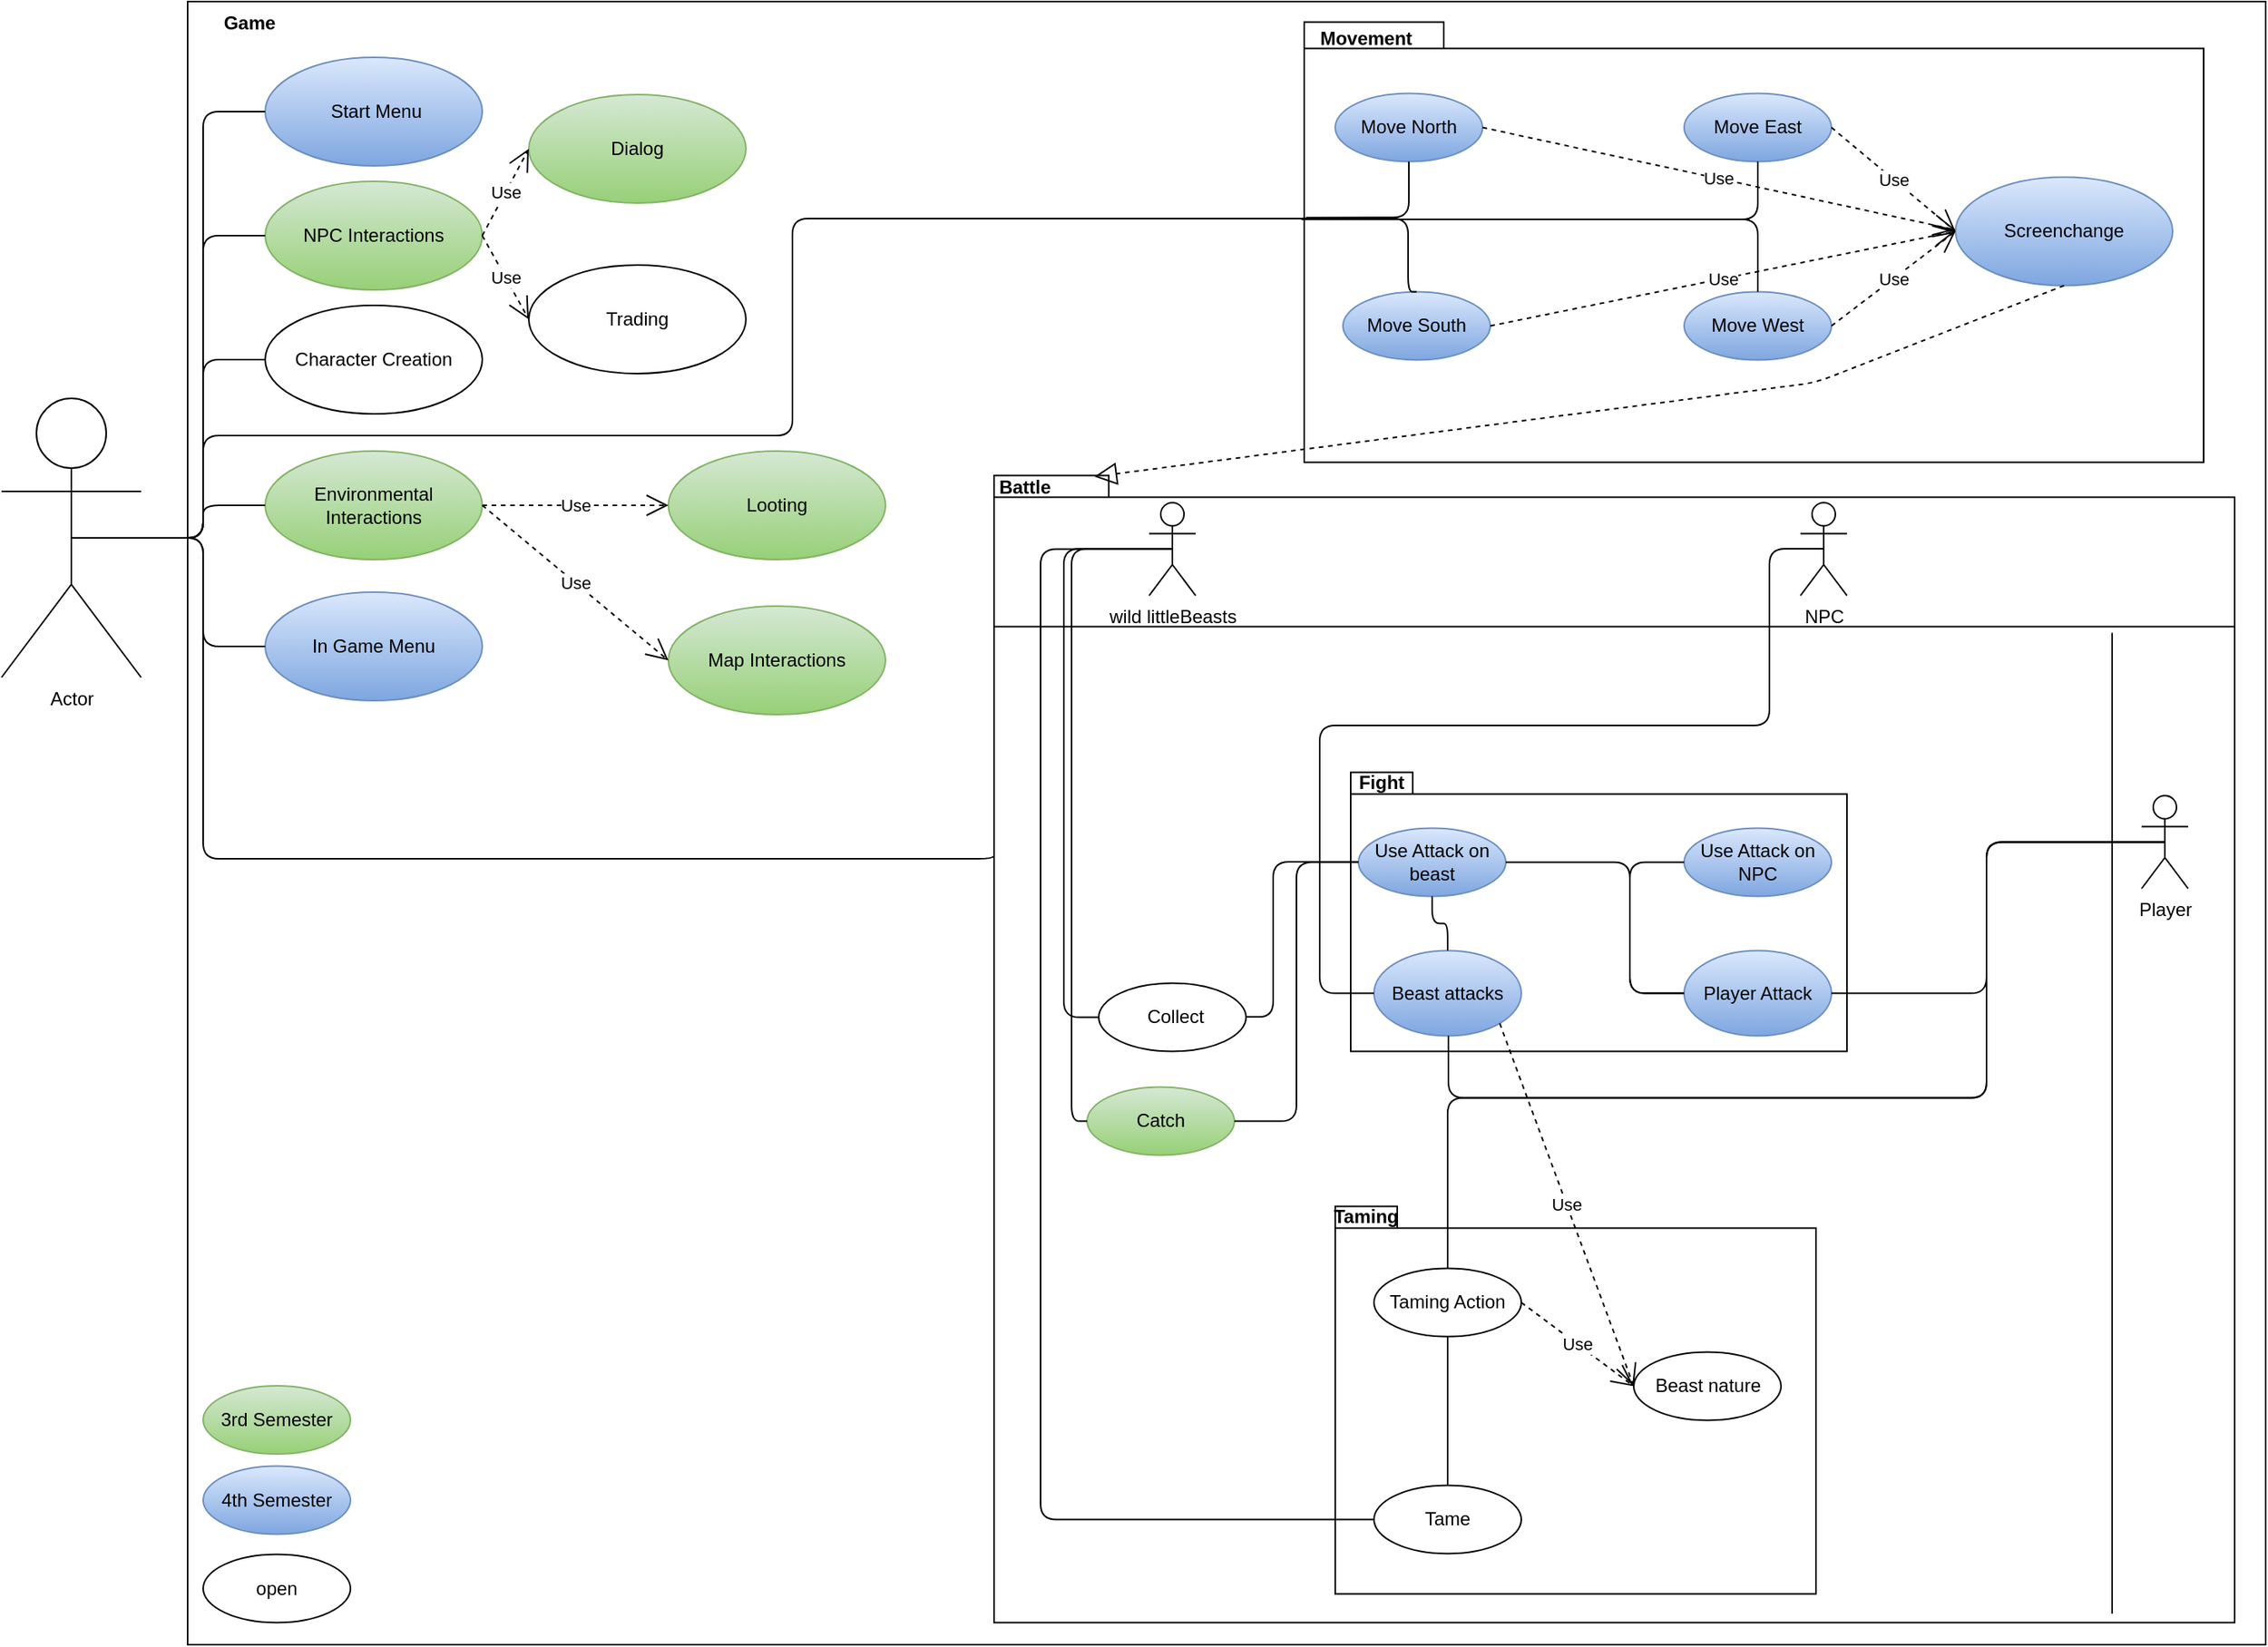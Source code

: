 <mxfile version="14.7.7" type="device"><diagram name="Page-1" id="e7e014a7-5840-1c2e-5031-d8a46d1fe8dd"><mxGraphModel dx="2370" dy="1270" grid="1" gridSize="10" guides="1" tooltips="1" connect="1" arrows="1" fold="1" page="1" pageScale="1" pageWidth="1169" pageHeight="826" background="#ffffff" math="0" shadow="0"><root><mxCell id="0"/><mxCell id="1" parent="0"/><mxCell id="sRtUOLRBgrClI-MuPztA-41" value="Actor" style="shape=umlActor;verticalLabelPosition=bottom;verticalAlign=top;html=1;outlineConnect=0;" parent="1" vertex="1"><mxGeometry x="10" y="266" width="90" height="180" as="geometry"/></mxCell><mxCell id="sRtUOLRBgrClI-MuPztA-45" value="" style="html=1;" parent="1" vertex="1"><mxGeometry x="130" y="10" width="1340" height="1060" as="geometry"/></mxCell><mxCell id="sRtUOLRBgrClI-MuPztA-47" value="Game" style="text;align=center;fontStyle=1;verticalAlign=middle;spacingLeft=3;spacingRight=3;strokeColor=none;rotatable=0;points=[[0,0.5],[1,0.5]];portConstraint=eastwest;" parent="1" vertex="1"><mxGeometry x="130" y="10" width="80" height="26" as="geometry"/></mxCell><mxCell id="sRtUOLRBgrClI-MuPztA-51" value="&lt;div&gt;&amp;nbsp;Start Menu&lt;/div&gt;" style="ellipse;whiteSpace=wrap;html=1;fillColor=#dae8fc;strokeColor=#6c8ebf;gradientColor=#7ea6e0;" parent="1" vertex="1"><mxGeometry x="180" y="46" width="140" height="70" as="geometry"/></mxCell><mxCell id="sRtUOLRBgrClI-MuPztA-56" value="" style="endArrow=none;html=1;edgeStyle=orthogonalEdgeStyle;entryX=0;entryY=0.5;entryDx=0;entryDy=0;" parent="1" source="sRtUOLRBgrClI-MuPztA-41" target="sRtUOLRBgrClI-MuPztA-51" edge="1"><mxGeometry relative="1" as="geometry"><mxPoint x="-70" y="556" as="sourcePoint"/><mxPoint x="90" y="556" as="targetPoint"/></mxGeometry></mxCell><mxCell id="sRtUOLRBgrClI-MuPztA-64" value="NPC Interactions" style="ellipse;whiteSpace=wrap;html=1;fillColor=#d5e8d4;strokeColor=#82b366;gradientColor=#97d077;" parent="1" vertex="1"><mxGeometry x="180" y="126" width="140" height="70" as="geometry"/></mxCell><mxCell id="sRtUOLRBgrClI-MuPztA-65" value="" style="endArrow=none;html=1;edgeStyle=orthogonalEdgeStyle;exitX=0.5;exitY=0.5;exitDx=0;exitDy=0;exitPerimeter=0;entryX=0;entryY=0.5;entryDx=0;entryDy=0;" parent="1" source="sRtUOLRBgrClI-MuPztA-41" target="sRtUOLRBgrClI-MuPztA-64" edge="1"><mxGeometry relative="1" as="geometry"><mxPoint x="320" y="346" as="sourcePoint"/><mxPoint x="480" y="346" as="targetPoint"/><Array as="points"><mxPoint x="140" y="356"/><mxPoint x="140" y="161"/></Array></mxGeometry></mxCell><mxCell id="sRtUOLRBgrClI-MuPztA-69" value="Dialog" style="ellipse;whiteSpace=wrap;html=1;fillColor=#d5e8d4;strokeColor=#82b366;gradientColor=#97D077;" parent="1" vertex="1"><mxGeometry x="350" y="70" width="140" height="70" as="geometry"/></mxCell><mxCell id="sRtUOLRBgrClI-MuPztA-70" value="Trading" style="ellipse;whiteSpace=wrap;html=1;" parent="1" vertex="1"><mxGeometry x="350" y="180" width="140" height="70" as="geometry"/></mxCell><mxCell id="sRtUOLRBgrClI-MuPztA-71" value="Use" style="endArrow=open;endSize=12;dashed=1;html=1;exitX=1;exitY=0.5;exitDx=0;exitDy=0;entryX=0;entryY=0.5;entryDx=0;entryDy=0;" parent="1" source="sRtUOLRBgrClI-MuPztA-64" target="sRtUOLRBgrClI-MuPztA-69" edge="1"><mxGeometry width="160" relative="1" as="geometry"><mxPoint x="320" y="346" as="sourcePoint"/><mxPoint x="480" y="346" as="targetPoint"/></mxGeometry></mxCell><mxCell id="sRtUOLRBgrClI-MuPztA-72" value="Use" style="endArrow=open;endSize=12;dashed=1;html=1;exitX=1;exitY=0.5;exitDx=0;exitDy=0;entryX=0;entryY=0.5;entryDx=0;entryDy=0;" parent="1" source="sRtUOLRBgrClI-MuPztA-64" target="sRtUOLRBgrClI-MuPztA-70" edge="1"><mxGeometry width="160" relative="1" as="geometry"><mxPoint x="450" y="376" as="sourcePoint"/><mxPoint x="610" y="376" as="targetPoint"/></mxGeometry></mxCell><mxCell id="oWxDJWbDWD7QERlQmMKp-1" value="Character Creation" style="ellipse;whiteSpace=wrap;html=1;strokeColor=#000000;" parent="1" vertex="1"><mxGeometry x="180" y="206" width="140" height="70" as="geometry"/></mxCell><mxCell id="oWxDJWbDWD7QERlQmMKp-2" value="" style="endArrow=none;html=1;edgeStyle=orthogonalEdgeStyle;exitX=0.5;exitY=0.5;exitDx=0;exitDy=0;exitPerimeter=0;entryX=0;entryY=0.5;entryDx=0;entryDy=0;" parent="1" source="sRtUOLRBgrClI-MuPztA-41" target="oWxDJWbDWD7QERlQmMKp-1" edge="1"><mxGeometry relative="1" as="geometry"><mxPoint x="270" y="376" as="sourcePoint"/><mxPoint x="430" y="376" as="targetPoint"/></mxGeometry></mxCell><mxCell id="oWxDJWbDWD7QERlQmMKp-5" value="Environmental Interactions" style="ellipse;whiteSpace=wrap;html=1;strokeColor=#82b366;fillColor=#d5e8d4;gradientColor=#97D077;" parent="1" vertex="1"><mxGeometry x="180" y="300" width="140" height="70" as="geometry"/></mxCell><mxCell id="oWxDJWbDWD7QERlQmMKp-6" value="" style="endArrow=none;html=1;edgeStyle=orthogonalEdgeStyle;exitX=0.5;exitY=0.5;exitDx=0;exitDy=0;exitPerimeter=0;entryX=0;entryY=0.5;entryDx=0;entryDy=0;" parent="1" source="sRtUOLRBgrClI-MuPztA-41" target="oWxDJWbDWD7QERlQmMKp-5" edge="1"><mxGeometry relative="1" as="geometry"><mxPoint x="270" y="376" as="sourcePoint"/><mxPoint x="430" y="376" as="targetPoint"/><Array as="points"><mxPoint x="140" y="356"/><mxPoint x="140" y="335"/></Array></mxGeometry></mxCell><mxCell id="PRcwsvbXWFzfLVm4nMtb-1" value="" style="shape=folder;fontStyle=1;spacingTop=10;tabWidth=40;tabHeight=14;tabPosition=left;html=1;" parent="1" vertex="1"><mxGeometry x="650" y="315.75" width="800" height="740" as="geometry"/></mxCell><mxCell id="PRcwsvbXWFzfLVm4nMtb-2" value="Battle" style="text;align=center;fontStyle=1;verticalAlign=middle;spacingLeft=3;spacingRight=3;strokeColor=none;rotatable=0;points=[[0,0.5],[1,0.5]];portConstraint=eastwest;" parent="1" vertex="1"><mxGeometry x="630" y="309.25" width="80" height="26" as="geometry"/></mxCell><mxCell id="PRcwsvbXWFzfLVm4nMtb-3" value="" style="line;strokeWidth=1;fillColor=none;align=left;verticalAlign=middle;spacingTop=-1;spacingLeft=3;spacingRight=3;rotatable=0;labelPosition=right;points=[];portConstraint=eastwest;" parent="1" vertex="1"><mxGeometry x="650" y="409.25" width="800" height="8" as="geometry"/></mxCell><mxCell id="PRcwsvbXWFzfLVm4nMtb-4" value="" style="line;strokeWidth=1;fillColor=none;align=left;verticalAlign=middle;spacingTop=-1;spacingLeft=3;spacingRight=3;rotatable=0;labelPosition=right;points=[];portConstraint=eastwest;direction=south;" parent="1" vertex="1"><mxGeometry x="1370" y="417.25" width="2" height="632.75" as="geometry"/></mxCell><mxCell id="PRcwsvbXWFzfLVm4nMtb-6" value="Player" style="shape=umlActor;verticalLabelPosition=bottom;verticalAlign=top;html=1;" parent="1" vertex="1"><mxGeometry x="1390" y="522.25" width="30" height="60" as="geometry"/></mxCell><mxCell id="PRcwsvbXWFzfLVm4nMtb-12" value="&lt;div&gt;NPC&lt;/div&gt;" style="shape=umlActor;verticalLabelPosition=bottom;verticalAlign=top;html=1;" parent="1" vertex="1"><mxGeometry x="1170" y="333.25" width="30" height="60" as="geometry"/></mxCell><mxCell id="PRcwsvbXWFzfLVm4nMtb-13" value="wild littleBeasts" style="shape=umlActor;verticalLabelPosition=bottom;verticalAlign=top;html=1;" parent="1" vertex="1"><mxGeometry x="750" y="333.25" width="30" height="60" as="geometry"/></mxCell><mxCell id="PRcwsvbXWFzfLVm4nMtb-19" value="" style="shape=folder;fontStyle=1;spacingTop=10;tabWidth=40;tabHeight=14;tabPosition=left;html=1;" parent="1" vertex="1"><mxGeometry x="880" y="507.25" width="320" height="180" as="geometry"/></mxCell><mxCell id="PRcwsvbXWFzfLVm4nMtb-20" value="Fight" style="text;align=center;fontStyle=1;verticalAlign=middle;spacingLeft=3;spacingRight=3;strokeColor=none;rotatable=0;points=[[0,0.5],[1,0.5]];portConstraint=eastwest;" parent="1" vertex="1"><mxGeometry x="860" y="500" width="80" height="26" as="geometry"/></mxCell><mxCell id="PRcwsvbXWFzfLVm4nMtb-21" value="Use Attack on beast" style="ellipse;whiteSpace=wrap;html=1;fillColor=#dae8fc;strokeColor=#6c8ebf;gradientColor=#7ea6e0;" parent="1" vertex="1"><mxGeometry x="885" y="543.25" width="95" height="44" as="geometry"/></mxCell><mxCell id="PRcwsvbXWFzfLVm4nMtb-22" value="Use Attack on NPC" style="ellipse;whiteSpace=wrap;html=1;fillColor=#dae8fc;strokeColor=#6c8ebf;gradientColor=#7ea6e0;" parent="1" vertex="1"><mxGeometry x="1095" y="543.25" width="95" height="44" as="geometry"/></mxCell><mxCell id="PRcwsvbXWFzfLVm4nMtb-23" value="Beast attacks" style="ellipse;whiteSpace=wrap;html=1;fillColor=#dae8fc;strokeColor=#6c8ebf;gradientColor=#7ea6e0;" parent="1" vertex="1"><mxGeometry x="895" y="622.25" width="95" height="55" as="geometry"/></mxCell><mxCell id="PRcwsvbXWFzfLVm4nMtb-24" value="Player Attack" style="ellipse;whiteSpace=wrap;html=1;fillColor=#dae8fc;strokeColor=#6c8ebf;gradientColor=#7ea6e0;" parent="1" vertex="1"><mxGeometry x="1095" y="622.25" width="95" height="55" as="geometry"/></mxCell><mxCell id="PRcwsvbXWFzfLVm4nMtb-28" value="Catch" style="ellipse;whiteSpace=wrap;html=1;fillColor=#d5e8d4;strokeColor=#82b366;gradientColor=#97d077;" parent="1" vertex="1"><mxGeometry x="710" y="710.25" width="95" height="44" as="geometry"/></mxCell><mxCell id="PRcwsvbXWFzfLVm4nMtb-29" value="" style="endArrow=none;html=1;edgeStyle=orthogonalEdgeStyle;entryX=1;entryY=0.5;entryDx=0;entryDy=0;exitX=0.5;exitY=0.5;exitDx=0;exitDy=0;exitPerimeter=0;" parent="1" source="PRcwsvbXWFzfLVm4nMtb-6" target="PRcwsvbXWFzfLVm4nMtb-24" edge="1"><mxGeometry relative="1" as="geometry"><mxPoint x="1010" y="547.25" as="sourcePoint"/><mxPoint x="1170" y="547.25" as="targetPoint"/></mxGeometry></mxCell><mxCell id="PRcwsvbXWFzfLVm4nMtb-32" value="" style="endArrow=none;html=1;edgeStyle=orthogonalEdgeStyle;entryX=0.5;entryY=0.5;entryDx=0;entryDy=0;entryPerimeter=0;" parent="1" target="PRcwsvbXWFzfLVm4nMtb-6" edge="1"><mxGeometry relative="1" as="geometry"><mxPoint x="943" y="677.25" as="sourcePoint"/><mxPoint x="1170" y="547.25" as="targetPoint"/><Array as="points"><mxPoint x="943" y="717.25"/><mxPoint x="1290" y="717.25"/><mxPoint x="1290" y="552.25"/></Array></mxGeometry></mxCell><mxCell id="PRcwsvbXWFzfLVm4nMtb-35" value="" style="endArrow=none;html=1;edgeStyle=orthogonalEdgeStyle;exitX=0.5;exitY=1;exitDx=0;exitDy=0;entryX=0.5;entryY=0;entryDx=0;entryDy=0;" parent="1" source="PRcwsvbXWFzfLVm4nMtb-21" target="PRcwsvbXWFzfLVm4nMtb-23" edge="1"><mxGeometry relative="1" as="geometry"><mxPoint x="1010" y="547.25" as="sourcePoint"/><mxPoint x="1170" y="547.25" as="targetPoint"/></mxGeometry></mxCell><mxCell id="PRcwsvbXWFzfLVm4nMtb-38" value="" style="endArrow=none;html=1;edgeStyle=orthogonalEdgeStyle;exitX=0;exitY=0.5;exitDx=0;exitDy=0;entryX=1;entryY=0.5;entryDx=0;entryDy=0;" parent="1" source="PRcwsvbXWFzfLVm4nMtb-24" target="PRcwsvbXWFzfLVm4nMtb-21" edge="1"><mxGeometry relative="1" as="geometry"><mxPoint x="1010" y="547.25" as="sourcePoint"/><mxPoint x="1170" y="547.25" as="targetPoint"/><Array as="points"><mxPoint x="1060" y="649.25"/><mxPoint x="1060" y="565.25"/></Array></mxGeometry></mxCell><mxCell id="PRcwsvbXWFzfLVm4nMtb-41" value="" style="endArrow=none;html=1;edgeStyle=orthogonalEdgeStyle;exitX=0;exitY=0.5;exitDx=0;exitDy=0;" parent="1" source="PRcwsvbXWFzfLVm4nMtb-23" edge="1"><mxGeometry relative="1" as="geometry"><mxPoint x="1010" y="547.25" as="sourcePoint"/><mxPoint x="1185" y="363" as="targetPoint"/><Array as="points"><mxPoint x="860" y="650"/><mxPoint x="860" y="477"/><mxPoint x="1150" y="477"/><mxPoint x="1150" y="363"/></Array></mxGeometry></mxCell><mxCell id="PRcwsvbXWFzfLVm4nMtb-47" value="" style="endArrow=none;html=1;edgeStyle=orthogonalEdgeStyle;exitX=0;exitY=0.5;exitDx=0;exitDy=0;entryX=0.5;entryY=0.5;entryDx=0;entryDy=0;entryPerimeter=0;" parent="1" source="PRcwsvbXWFzfLVm4nMtb-28" target="PRcwsvbXWFzfLVm4nMtb-13" edge="1"><mxGeometry relative="1" as="geometry"><mxPoint x="747.5" y="695.25" as="sourcePoint"/><mxPoint x="1170" y="547.25" as="targetPoint"/><Array as="points"><mxPoint x="700" y="732"/><mxPoint x="700" y="363"/><mxPoint x="765" y="363"/></Array></mxGeometry></mxCell><mxCell id="PRcwsvbXWFzfLVm4nMtb-50" value="" style="endArrow=none;html=1;edgeStyle=orthogonalEdgeStyle;exitX=0;exitY=0.5;exitDx=0;exitDy=0;entryX=1;entryY=0.5;entryDx=0;entryDy=0;" parent="1" source="PRcwsvbXWFzfLVm4nMtb-21" target="PRcwsvbXWFzfLVm4nMtb-28" edge="1"><mxGeometry relative="1" as="geometry"><mxPoint x="900" y="647.25" as="sourcePoint"/><mxPoint x="795" y="717.25" as="targetPoint"/></mxGeometry></mxCell><mxCell id="PRcwsvbXWFzfLVm4nMtb-57" value="" style="shape=folder;fontStyle=1;spacingTop=10;tabWidth=40;tabHeight=14;tabPosition=left;html=1;" parent="1" vertex="1"><mxGeometry x="870" y="787.25" width="310" height="250" as="geometry"/></mxCell><mxCell id="PRcwsvbXWFzfLVm4nMtb-58" value="Taming" style="text;align=center;fontStyle=1;verticalAlign=middle;spacingLeft=3;spacingRight=3;strokeColor=none;rotatable=0;points=[[0,0.5],[1,0.5]];portConstraint=eastwest;" parent="1" vertex="1"><mxGeometry x="850" y="780" width="80" height="26" as="geometry"/></mxCell><mxCell id="PRcwsvbXWFzfLVm4nMtb-59" value="Taming Action" style="ellipse;whiteSpace=wrap;html=1;" parent="1" vertex="1"><mxGeometry x="895" y="827.25" width="95" height="44" as="geometry"/></mxCell><mxCell id="PRcwsvbXWFzfLVm4nMtb-60" value="Tame" style="ellipse;whiteSpace=wrap;html=1;" parent="1" vertex="1"><mxGeometry x="895" y="967.25" width="95" height="44" as="geometry"/></mxCell><mxCell id="PRcwsvbXWFzfLVm4nMtb-63" value="Beast nature" style="ellipse;whiteSpace=wrap;html=1;" parent="1" vertex="1"><mxGeometry x="1062.5" y="881.25" width="95" height="44" as="geometry"/></mxCell><mxCell id="PRcwsvbXWFzfLVm4nMtb-64" value="" style="endArrow=none;html=1;edgeStyle=orthogonalEdgeStyle;exitX=0.5;exitY=1;exitDx=0;exitDy=0;entryX=0.5;entryY=0;entryDx=0;entryDy=0;" parent="1" source="PRcwsvbXWFzfLVm4nMtb-59" target="PRcwsvbXWFzfLVm4nMtb-60" edge="1"><mxGeometry relative="1" as="geometry"><mxPoint x="1010" y="587.25" as="sourcePoint"/><mxPoint x="1170" y="587.25" as="targetPoint"/></mxGeometry></mxCell><mxCell id="PRcwsvbXWFzfLVm4nMtb-67" value="" style="endArrow=none;html=1;edgeStyle=orthogonalEdgeStyle;entryX=0;entryY=0.5;entryDx=0;entryDy=0;exitX=0.5;exitY=0.5;exitDx=0;exitDy=0;exitPerimeter=0;" parent="1" source="PRcwsvbXWFzfLVm4nMtb-13" target="PRcwsvbXWFzfLVm4nMtb-60" edge="1"><mxGeometry relative="1" as="geometry"><mxPoint x="750" y="347.25" as="sourcePoint"/><mxPoint x="1170" y="707.25" as="targetPoint"/><Array as="points"><mxPoint x="680" y="363"/><mxPoint x="680" y="989"/></Array></mxGeometry></mxCell><mxCell id="PRcwsvbXWFzfLVm4nMtb-70" value="Use" style="endArrow=open;endSize=12;dashed=1;html=1;exitX=1;exitY=0.5;exitDx=0;exitDy=0;entryX=0;entryY=0.5;entryDx=0;entryDy=0;" parent="1" source="PRcwsvbXWFzfLVm4nMtb-59" target="PRcwsvbXWFzfLVm4nMtb-63" edge="1"><mxGeometry width="160" relative="1" as="geometry"><mxPoint x="1010" y="837.25" as="sourcePoint"/><mxPoint x="1170" y="837.25" as="targetPoint"/></mxGeometry></mxCell><mxCell id="PRcwsvbXWFzfLVm4nMtb-71" value="" style="endArrow=none;html=1;edgeStyle=orthogonalEdgeStyle;exitX=0.5;exitY=0;exitDx=0;exitDy=0;entryX=0.5;entryY=0.5;entryDx=0;entryDy=0;entryPerimeter=0;" parent="1" source="PRcwsvbXWFzfLVm4nMtb-59" target="PRcwsvbXWFzfLVm4nMtb-6" edge="1"><mxGeometry relative="1" as="geometry"><mxPoint x="1010" y="817.25" as="sourcePoint"/><mxPoint x="1170" y="817.25" as="targetPoint"/><Array as="points"><mxPoint x="943" y="717.25"/><mxPoint x="1290" y="717.25"/><mxPoint x="1290" y="552.25"/></Array></mxGeometry></mxCell><mxCell id="PRcwsvbXWFzfLVm4nMtb-74" value="" style="endArrow=none;html=1;edgeStyle=orthogonalEdgeStyle;exitX=0.5;exitY=0.5;exitDx=0;exitDy=0;exitPerimeter=0;entryX=0;entryY=0;entryDx=0;entryDy=243;entryPerimeter=0;" parent="1" source="sRtUOLRBgrClI-MuPztA-41" target="PRcwsvbXWFzfLVm4nMtb-1" edge="1"><mxGeometry relative="1" as="geometry"><mxPoint x="400" y="410" as="sourcePoint"/><mxPoint x="560" y="410" as="targetPoint"/><Array as="points"><mxPoint x="140" y="356"/><mxPoint x="140" y="563"/></Array></mxGeometry></mxCell><mxCell id="PRcwsvbXWFzfLVm4nMtb-77" value="" style="shape=folder;fontStyle=1;spacingTop=10;tabWidth=90;tabHeight=17;tabPosition=left;html=1;" parent="1" vertex="1"><mxGeometry x="850" y="23.25" width="580" height="284" as="geometry"/></mxCell><mxCell id="PRcwsvbXWFzfLVm4nMtb-78" value="Move North" style="ellipse;whiteSpace=wrap;html=1;fillColor=#dae8fc;strokeColor=#6c8ebf;gradientColor=#7ea6e0;" parent="1" vertex="1"><mxGeometry x="870" y="69.25" width="95" height="44" as="geometry"/></mxCell><mxCell id="PRcwsvbXWFzfLVm4nMtb-79" value="Move South" style="ellipse;whiteSpace=wrap;html=1;fillColor=#dae8fc;strokeColor=#6c8ebf;gradientColor=#7ea6e0;" parent="1" vertex="1"><mxGeometry x="875" y="197.25" width="95" height="44" as="geometry"/></mxCell><mxCell id="PRcwsvbXWFzfLVm4nMtb-80" value="Move East" style="ellipse;whiteSpace=wrap;html=1;fillColor=#dae8fc;strokeColor=#6c8ebf;gradientColor=#7ea6e0;" parent="1" vertex="1"><mxGeometry x="1095" y="69.25" width="95" height="44" as="geometry"/></mxCell><mxCell id="PRcwsvbXWFzfLVm4nMtb-81" value="Move West" style="ellipse;whiteSpace=wrap;html=1;fillColor=#dae8fc;strokeColor=#6c8ebf;gradientColor=#7ea6e0;" parent="1" vertex="1"><mxGeometry x="1095" y="197.25" width="95" height="44" as="geometry"/></mxCell><mxCell id="PRcwsvbXWFzfLVm4nMtb-82" value="Screenchange" style="ellipse;whiteSpace=wrap;html=1;fillColor=#dae8fc;strokeColor=#6c8ebf;gradientColor=#7ea6e0;" parent="1" vertex="1"><mxGeometry x="1270" y="123.25" width="140" height="70" as="geometry"/></mxCell><mxCell id="PRcwsvbXWFzfLVm4nMtb-83" value="Movement" style="text;align=center;fontStyle=1;verticalAlign=middle;spacingLeft=3;spacingRight=3;strokeColor=none;rotatable=0;points=[[0,0.5],[1,0.5]];portConstraint=eastwest;" parent="1" vertex="1"><mxGeometry x="850" y="20" width="80" height="26" as="geometry"/></mxCell><mxCell id="PRcwsvbXWFzfLVm4nMtb-84" value="" style="endArrow=none;html=1;edgeStyle=orthogonalEdgeStyle;exitX=0.5;exitY=0.5;exitDx=0;exitDy=0;exitPerimeter=0;" parent="1" source="sRtUOLRBgrClI-MuPztA-41" edge="1"><mxGeometry relative="1" as="geometry"><mxPoint x="10" y="195.77" as="sourcePoint"/><mxPoint x="850" y="150" as="targetPoint"/><Array as="points"><mxPoint x="140" y="356"/><mxPoint x="140" y="290"/><mxPoint x="520" y="290"/><mxPoint x="520" y="150"/></Array></mxGeometry></mxCell><mxCell id="PRcwsvbXWFzfLVm4nMtb-87" value="" style="endArrow=none;html=1;edgeStyle=orthogonalEdgeStyle;exitX=0.5;exitY=1;exitDx=0;exitDy=0;entryX=0.002;entryY=0.444;entryDx=0;entryDy=0;entryPerimeter=0;" parent="1" source="PRcwsvbXWFzfLVm4nMtb-78" target="PRcwsvbXWFzfLVm4nMtb-77" edge="1"><mxGeometry relative="1" as="geometry"><mxPoint x="690" y="327.25" as="sourcePoint"/><mxPoint x="850" y="327.25" as="targetPoint"/><Array as="points"><mxPoint x="917" y="149.25"/></Array></mxGeometry></mxCell><mxCell id="PRcwsvbXWFzfLVm4nMtb-90" value="" style="endArrow=none;html=1;edgeStyle=orthogonalEdgeStyle;exitX=0.5;exitY=0;exitDx=0;exitDy=0;entryX=-0.002;entryY=0.446;entryDx=0;entryDy=0;entryPerimeter=0;" parent="1" source="PRcwsvbXWFzfLVm4nMtb-79" target="PRcwsvbXWFzfLVm4nMtb-77" edge="1"><mxGeometry relative="1" as="geometry"><mxPoint x="917.5" y="113.25" as="sourcePoint"/><mxPoint x="851.16" y="149.346" as="targetPoint"/><Array as="points"><mxPoint x="917" y="197.25"/><mxPoint x="917" y="150.25"/></Array></mxGeometry></mxCell><mxCell id="PRcwsvbXWFzfLVm4nMtb-91" value="" style="endArrow=none;html=1;edgeStyle=orthogonalEdgeStyle;exitX=0.5;exitY=0;exitDx=0;exitDy=0;entryX=-0.002;entryY=0.448;entryDx=0;entryDy=0;entryPerimeter=0;" parent="1" source="PRcwsvbXWFzfLVm4nMtb-81" target="PRcwsvbXWFzfLVm4nMtb-77" edge="1"><mxGeometry relative="1" as="geometry"><mxPoint x="927.5" y="123.25" as="sourcePoint"/><mxPoint x="861.16" y="159.346" as="targetPoint"/><Array as="points"><mxPoint x="1143" y="150.25"/></Array></mxGeometry></mxCell><mxCell id="PRcwsvbXWFzfLVm4nMtb-92" value="" style="endArrow=none;html=1;edgeStyle=orthogonalEdgeStyle;exitX=0.5;exitY=1;exitDx=0;exitDy=0;entryX=-0.003;entryY=0.448;entryDx=0;entryDy=0;entryPerimeter=0;" parent="1" source="PRcwsvbXWFzfLVm4nMtb-80" target="PRcwsvbXWFzfLVm4nMtb-77" edge="1"><mxGeometry relative="1" as="geometry"><mxPoint x="937.5" y="133.25" as="sourcePoint"/><mxPoint x="850" y="147.25" as="targetPoint"/><Array as="points"><mxPoint x="1143" y="150.25"/></Array></mxGeometry></mxCell><mxCell id="PRcwsvbXWFzfLVm4nMtb-93" value="Use" style="endArrow=open;endSize=12;dashed=1;html=1;exitX=1;exitY=0.5;exitDx=0;exitDy=0;entryX=0;entryY=0.5;entryDx=0;entryDy=0;" parent="1" source="PRcwsvbXWFzfLVm4nMtb-79" target="PRcwsvbXWFzfLVm4nMtb-82" edge="1"><mxGeometry width="160" relative="1" as="geometry"><mxPoint x="830" y="187.25" as="sourcePoint"/><mxPoint x="990" y="187.25" as="targetPoint"/></mxGeometry></mxCell><mxCell id="PRcwsvbXWFzfLVm4nMtb-94" value="Use" style="endArrow=open;endSize=12;dashed=1;html=1;exitX=1;exitY=0.5;exitDx=0;exitDy=0;" parent="1" source="PRcwsvbXWFzfLVm4nMtb-78" edge="1"><mxGeometry width="160" relative="1" as="geometry"><mxPoint x="830" y="187.25" as="sourcePoint"/><mxPoint x="1270" y="157.25" as="targetPoint"/></mxGeometry></mxCell><mxCell id="PRcwsvbXWFzfLVm4nMtb-95" value="Use" style="endArrow=open;endSize=12;dashed=1;html=1;exitX=1;exitY=0.5;exitDx=0;exitDy=0;entryX=0;entryY=0.5;entryDx=0;entryDy=0;" parent="1" source="PRcwsvbXWFzfLVm4nMtb-80" target="PRcwsvbXWFzfLVm4nMtb-82" edge="1"><mxGeometry width="160" relative="1" as="geometry"><mxPoint x="830" y="187.25" as="sourcePoint"/><mxPoint x="990" y="187.25" as="targetPoint"/></mxGeometry></mxCell><mxCell id="PRcwsvbXWFzfLVm4nMtb-96" value="Use" style="endArrow=open;endSize=12;dashed=1;html=1;exitX=1;exitY=0.5;exitDx=0;exitDy=0;entryX=0;entryY=0.5;entryDx=0;entryDy=0;" parent="1" source="PRcwsvbXWFzfLVm4nMtb-81" target="PRcwsvbXWFzfLVm4nMtb-82" edge="1"><mxGeometry width="160" relative="1" as="geometry"><mxPoint x="830" y="187.25" as="sourcePoint"/><mxPoint x="990" y="187.25" as="targetPoint"/></mxGeometry></mxCell><mxCell id="PRcwsvbXWFzfLVm4nMtb-97" value="Use" style="endArrow=open;endSize=12;dashed=1;html=1;exitX=1;exitY=1;exitDx=0;exitDy=0;entryX=0;entryY=0.5;entryDx=0;entryDy=0;" parent="1" source="PRcwsvbXWFzfLVm4nMtb-23" target="PRcwsvbXWFzfLVm4nMtb-63" edge="1"><mxGeometry width="160" relative="1" as="geometry"><mxPoint x="830" y="667.25" as="sourcePoint"/><mxPoint x="1060" y="907.25" as="targetPoint"/></mxGeometry></mxCell><mxCell id="PRcwsvbXWFzfLVm4nMtb-98" style="edgeStyle=orthogonalEdgeStyle;rounded=0;orthogonalLoop=1;jettySize=auto;html=1;exitX=0.5;exitY=1;exitDx=0;exitDy=0;exitPerimeter=0;" parent="1" source="PRcwsvbXWFzfLVm4nMtb-1" target="PRcwsvbXWFzfLVm4nMtb-1" edge="1"><mxGeometry relative="1" as="geometry"/></mxCell><mxCell id="Xd5s8YkjNAPzE_KyDQ_2-1" value="" style="endArrow=block;dashed=1;endFill=0;endSize=12;html=1;exitX=0.5;exitY=1;exitDx=0;exitDy=0;entryX=0.081;entryY=0.001;entryDx=0;entryDy=0;entryPerimeter=0;" parent="1" source="PRcwsvbXWFzfLVm4nMtb-82" target="PRcwsvbXWFzfLVm4nMtb-1" edge="1"><mxGeometry width="160" relative="1" as="geometry"><mxPoint x="60" y="385.75" as="sourcePoint"/><mxPoint x="220" y="385.75" as="targetPoint"/><Array as="points"><mxPoint x="1180" y="255.75"/></Array></mxGeometry></mxCell><mxCell id="Xd5s8YkjNAPzE_KyDQ_2-2" value="In Game Menu" style="ellipse;whiteSpace=wrap;html=1;strokeColor=#6c8ebf;fillColor=#dae8fc;gradientColor=#7ea6e0;" parent="1" vertex="1"><mxGeometry x="180" y="391" width="140" height="70" as="geometry"/></mxCell><mxCell id="Xd5s8YkjNAPzE_KyDQ_2-3" value="" style="endArrow=none;html=1;edgeStyle=orthogonalEdgeStyle;exitX=0.5;exitY=0.5;exitDx=0;exitDy=0;exitPerimeter=0;entryX=0;entryY=0.5;entryDx=0;entryDy=0;" parent="1" source="sRtUOLRBgrClI-MuPztA-41" target="Xd5s8YkjNAPzE_KyDQ_2-2" edge="1"><mxGeometry relative="1" as="geometry"><mxPoint x="400" y="340" as="sourcePoint"/><mxPoint x="560" y="340" as="targetPoint"/><Array as="points"><mxPoint x="140" y="356"/><mxPoint x="140" y="426"/></Array></mxGeometry></mxCell><mxCell id="TCfbtO5uu2o0GUsWySJG-1" value="" style="endArrow=none;html=1;edgeStyle=orthogonalEdgeStyle;exitX=0;exitY=0.5;exitDx=0;exitDy=0;entryX=0;entryY=0.5;entryDx=0;entryDy=0;" parent="1" source="PRcwsvbXWFzfLVm4nMtb-24" target="PRcwsvbXWFzfLVm4nMtb-22" edge="1"><mxGeometry relative="1" as="geometry"><mxPoint x="930" y="497.25" as="sourcePoint"/><mxPoint x="1090" y="497.25" as="targetPoint"/><Array as="points"><mxPoint x="1060" y="650.25"/><mxPoint x="1060" y="565.25"/></Array></mxGeometry></mxCell><mxCell id="I4HagsyRFdNld8h9mqJk-1" value="Looting" style="ellipse;whiteSpace=wrap;html=1;fillColor=#d5e8d4;strokeColor=#82b366;gradientColor=#97D077;" parent="1" vertex="1"><mxGeometry x="440" y="300" width="140" height="70" as="geometry"/></mxCell><mxCell id="I4HagsyRFdNld8h9mqJk-2" value="Map Interactions" style="ellipse;whiteSpace=wrap;html=1;fillColor=#d5e8d4;strokeColor=#82b366;gradientColor=#97D077;" parent="1" vertex="1"><mxGeometry x="440" y="400" width="140" height="70" as="geometry"/></mxCell><mxCell id="I4HagsyRFdNld8h9mqJk-3" value="Use" style="endArrow=open;endSize=12;dashed=1;html=1;exitX=1;exitY=0.5;exitDx=0;exitDy=0;entryX=0;entryY=0.5;entryDx=0;entryDy=0;" parent="1" source="oWxDJWbDWD7QERlQmMKp-5" target="I4HagsyRFdNld8h9mqJk-1" edge="1"><mxGeometry width="160" relative="1" as="geometry"><mxPoint x="850" y="550" as="sourcePoint"/><mxPoint x="1010" y="550" as="targetPoint"/></mxGeometry></mxCell><mxCell id="I4HagsyRFdNld8h9mqJk-4" value="Use" style="endArrow=open;endSize=12;dashed=1;html=1;exitX=1;exitY=0.5;exitDx=0;exitDy=0;entryX=0;entryY=0.5;entryDx=0;entryDy=0;" parent="1" source="oWxDJWbDWD7QERlQmMKp-5" target="I4HagsyRFdNld8h9mqJk-2" edge="1"><mxGeometry width="160" relative="1" as="geometry"><mxPoint x="850" y="550" as="sourcePoint"/><mxPoint x="1010" y="550" as="targetPoint"/></mxGeometry></mxCell><mxCell id="w7-Cd9CT1Dsdf8XPqKXY-1" value="&amp;nbsp;Collect" style="ellipse;whiteSpace=wrap;html=1;" parent="1" vertex="1"><mxGeometry x="717.5" y="643.25" width="95" height="44" as="geometry"/></mxCell><mxCell id="w7-Cd9CT1Dsdf8XPqKXY-2" value="" style="endArrow=none;html=1;edgeStyle=orthogonalEdgeStyle;exitX=0;exitY=0.5;exitDx=0;exitDy=0;" parent="1" source="w7-Cd9CT1Dsdf8XPqKXY-1" edge="1"><mxGeometry relative="1" as="geometry"><mxPoint x="717.5" y="643.306" as="sourcePoint"/><mxPoint x="750" y="363" as="targetPoint"/><Array as="points"><mxPoint x="695" y="665"/><mxPoint x="695" y="363"/></Array></mxGeometry></mxCell><mxCell id="w7-Cd9CT1Dsdf8XPqKXY-3" style="edgeStyle=orthogonalEdgeStyle;rounded=0;orthogonalLoop=1;jettySize=auto;html=1;exitX=0.5;exitY=1;exitDx=0;exitDy=0;" parent="1" source="w7-Cd9CT1Dsdf8XPqKXY-1" target="w7-Cd9CT1Dsdf8XPqKXY-1" edge="1"><mxGeometry relative="1" as="geometry"/></mxCell><mxCell id="w7-Cd9CT1Dsdf8XPqKXY-4" value="" style="endArrow=none;html=1;edgeStyle=orthogonalEdgeStyle;exitX=0;exitY=0.5;exitDx=0;exitDy=0;entryX=1;entryY=0.5;entryDx=0;entryDy=0;" parent="1" target="w7-Cd9CT1Dsdf8XPqKXY-1" edge="1"><mxGeometry relative="1" as="geometry"><mxPoint x="885" y="565" as="sourcePoint"/><mxPoint x="812.975" y="654.002" as="targetPoint"/><Array as="points"><mxPoint x="830" y="565"/><mxPoint x="830" y="665"/><mxPoint x="813" y="665"/></Array></mxGeometry></mxCell><mxCell id="CS9uMV-Q6wgML-JLbNG1-1" value="3rd Semester" style="ellipse;whiteSpace=wrap;html=1;fillColor=#d5e8d4;strokeColor=#82b366;gradientColor=#97d077;" vertex="1" parent="1"><mxGeometry x="140" y="903" width="95" height="44" as="geometry"/></mxCell><mxCell id="CS9uMV-Q6wgML-JLbNG1-3" value="4th Semester" style="ellipse;whiteSpace=wrap;html=1;fillColor=#dae8fc;strokeColor=#6c8ebf;gradientColor=#7ea6e0;" vertex="1" parent="1"><mxGeometry x="140" y="954.75" width="95" height="44" as="geometry"/></mxCell><mxCell id="CS9uMV-Q6wgML-JLbNG1-4" value="open" style="ellipse;whiteSpace=wrap;html=1;" vertex="1" parent="1"><mxGeometry x="140" y="1011.75" width="95" height="44" as="geometry"/></mxCell></root></mxGraphModel></diagram></mxfile>